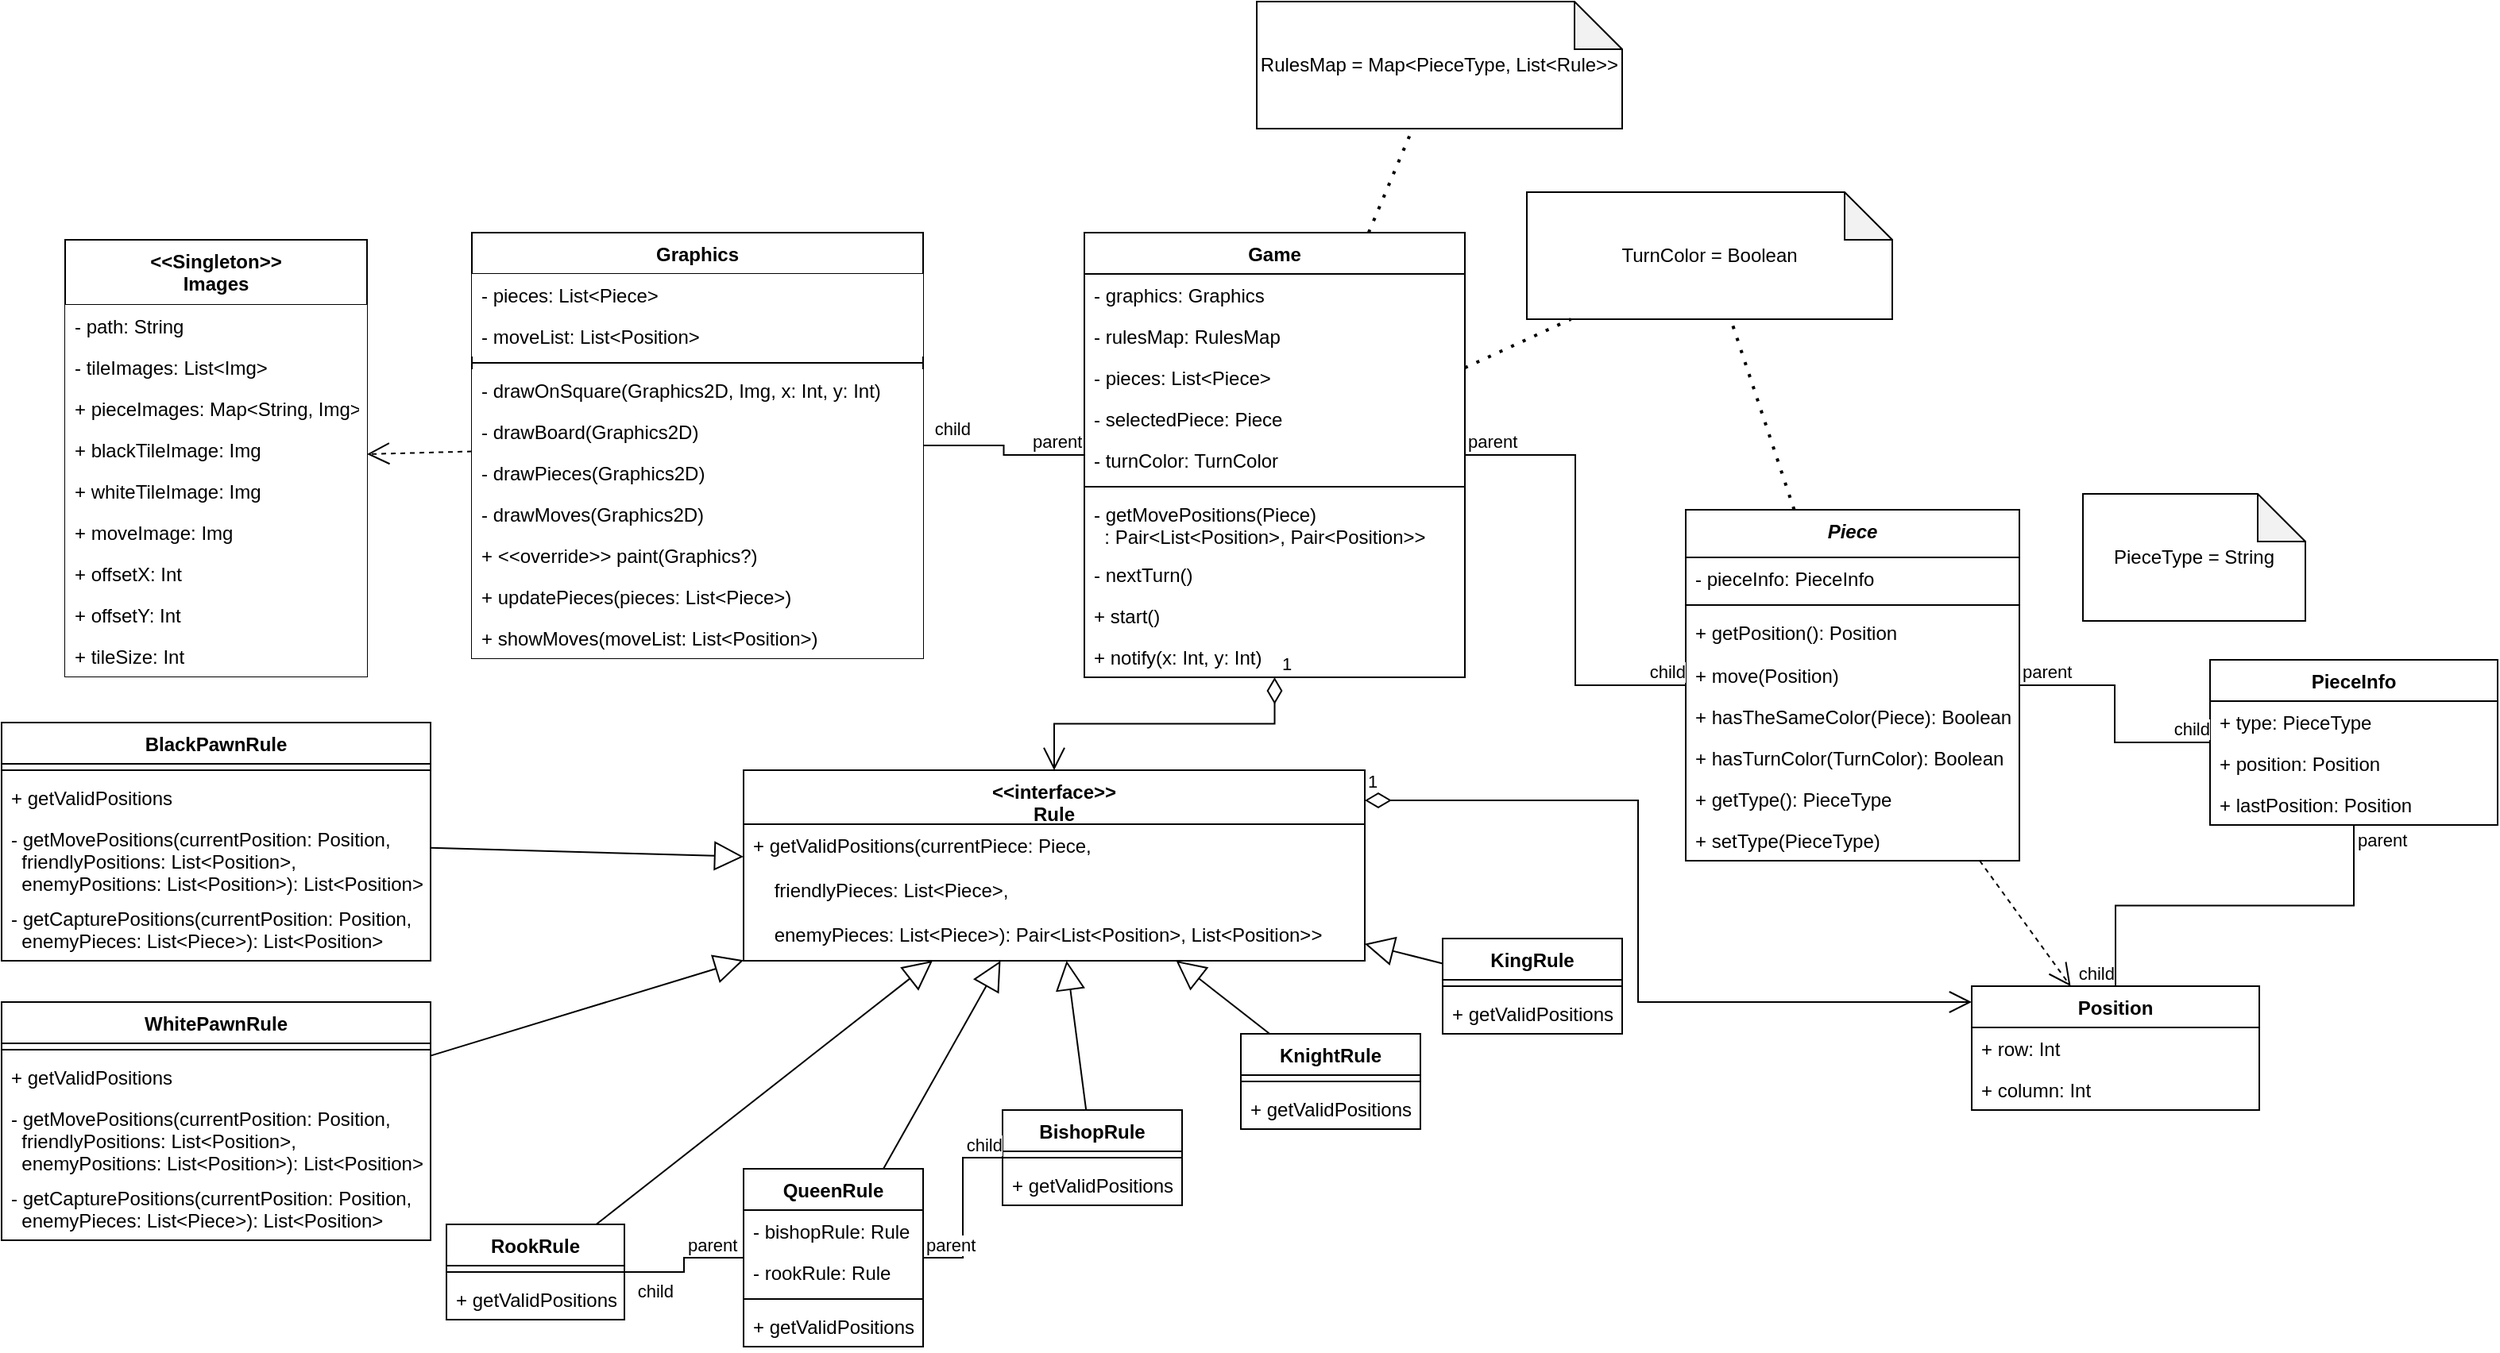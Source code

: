 <mxfile version="17.4.1"><diagram id="Jju06Y6F4AnBMDTPY5iO" name="Page-1"><mxGraphModel dx="3076" dy="1895" grid="1" gridSize="10" guides="1" tooltips="1" connect="1" arrows="1" fold="1" page="1" pageScale="1" pageWidth="827" pageHeight="1169" math="0" shadow="0"><root><mxCell id="0"/><mxCell id="1" parent="0"/><mxCell id="UzSQVhU6oi8lYEPNUgtp-1" value="Piece" style="swimlane;fontStyle=3;align=center;verticalAlign=top;childLayout=stackLayout;horizontal=1;startSize=30;horizontalStack=0;resizeParent=1;resizeParentMax=0;resizeLast=0;collapsible=1;marginBottom=0;" parent="1" vertex="1"><mxGeometry x="-210" y="170" width="210" height="221" as="geometry"/></mxCell><mxCell id="UzSQVhU6oi8lYEPNUgtp-5" value="- pieceInfo: PieceInfo" style="text;strokeColor=none;fillColor=none;align=left;verticalAlign=top;spacingLeft=4;spacingRight=4;overflow=hidden;rotatable=0;points=[[0,0.5],[1,0.5]];portConstraint=eastwest;" parent="UzSQVhU6oi8lYEPNUgtp-1" vertex="1"><mxGeometry y="30" width="210" height="26" as="geometry"/></mxCell><mxCell id="UzSQVhU6oi8lYEPNUgtp-3" value="" style="line;strokeWidth=1;fillColor=none;align=left;verticalAlign=middle;spacingTop=-1;spacingLeft=3;spacingRight=3;rotatable=0;labelPosition=right;points=[];portConstraint=eastwest;" parent="UzSQVhU6oi8lYEPNUgtp-1" vertex="1"><mxGeometry y="56" width="210" height="8" as="geometry"/></mxCell><mxCell id="UzSQVhU6oi8lYEPNUgtp-6" value="+ getPosition(): Position" style="text;strokeColor=none;fillColor=none;align=left;verticalAlign=top;spacingLeft=4;spacingRight=4;overflow=hidden;rotatable=0;points=[[0,0.5],[1,0.5]];portConstraint=eastwest;fontStyle=0" parent="UzSQVhU6oi8lYEPNUgtp-1" vertex="1"><mxGeometry y="64" width="210" height="27" as="geometry"/></mxCell><mxCell id="UzSQVhU6oi8lYEPNUgtp-54" value="+ move(Position)" style="text;strokeColor=none;fillColor=none;align=left;verticalAlign=top;spacingLeft=4;spacingRight=4;overflow=hidden;rotatable=0;points=[[0,0.5],[1,0.5]];portConstraint=eastwest;fontStyle=0" parent="UzSQVhU6oi8lYEPNUgtp-1" vertex="1"><mxGeometry y="91" width="210" height="26" as="geometry"/></mxCell><mxCell id="Yqv-ddxKnaNN2eg4x5Iw-1" value="+ hasTheSameColor(Piece): Boolean" style="text;strokeColor=none;fillColor=none;align=left;verticalAlign=top;spacingLeft=4;spacingRight=4;overflow=hidden;rotatable=0;points=[[0,0.5],[1,0.5]];portConstraint=eastwest;fontStyle=0" parent="UzSQVhU6oi8lYEPNUgtp-1" vertex="1"><mxGeometry y="117" width="210" height="26" as="geometry"/></mxCell><mxCell id="3jHMNA-RF7gxAoRmFO-n-1" value="+ hasTurnColor(TurnColor): Boolean" style="text;strokeColor=none;fillColor=none;align=left;verticalAlign=top;spacingLeft=4;spacingRight=4;overflow=hidden;rotatable=0;points=[[0,0.5],[1,0.5]];portConstraint=eastwest;fontStyle=0" parent="UzSQVhU6oi8lYEPNUgtp-1" vertex="1"><mxGeometry y="143" width="210" height="26" as="geometry"/></mxCell><mxCell id="0FcCcoyDk8L5bC7XMZjh-1" value="+ getType(): PieceType" style="text;strokeColor=none;fillColor=none;align=left;verticalAlign=top;spacingLeft=4;spacingRight=4;overflow=hidden;rotatable=0;points=[[0,0.5],[1,0.5]];portConstraint=eastwest;fontStyle=0" vertex="1" parent="UzSQVhU6oi8lYEPNUgtp-1"><mxGeometry y="169" width="210" height="26" as="geometry"/></mxCell><mxCell id="0FcCcoyDk8L5bC7XMZjh-2" value="+ setType(PieceType)" style="text;strokeColor=none;fillColor=none;align=left;verticalAlign=top;spacingLeft=4;spacingRight=4;overflow=hidden;rotatable=0;points=[[0,0.5],[1,0.5]];portConstraint=eastwest;fontStyle=0" vertex="1" parent="UzSQVhU6oi8lYEPNUgtp-1"><mxGeometry y="195" width="210" height="26" as="geometry"/></mxCell><mxCell id="UzSQVhU6oi8lYEPNUgtp-7" value="PieceInfo" style="swimlane;fontStyle=1;align=center;verticalAlign=top;childLayout=stackLayout;horizontal=1;startSize=26;horizontalStack=0;resizeParent=1;resizeParentMax=0;resizeLast=0;collapsible=1;marginBottom=0;" parent="1" vertex="1"><mxGeometry x="120" y="264.5" width="181" height="104" as="geometry"/></mxCell><mxCell id="UzSQVhU6oi8lYEPNUgtp-8" value="+ type: PieceType" style="text;strokeColor=none;fillColor=none;align=left;verticalAlign=top;spacingLeft=4;spacingRight=4;overflow=hidden;rotatable=0;points=[[0,0.5],[1,0.5]];portConstraint=eastwest;" parent="UzSQVhU6oi8lYEPNUgtp-7" vertex="1"><mxGeometry y="26" width="181" height="26" as="geometry"/></mxCell><mxCell id="UzSQVhU6oi8lYEPNUgtp-52" value="+ position: Position" style="text;strokeColor=none;fillColor=none;align=left;verticalAlign=top;spacingLeft=4;spacingRight=4;overflow=hidden;rotatable=0;points=[[0,0.5],[1,0.5]];portConstraint=eastwest;" parent="UzSQVhU6oi8lYEPNUgtp-7" vertex="1"><mxGeometry y="52" width="181" height="26" as="geometry"/></mxCell><mxCell id="3jHMNA-RF7gxAoRmFO-n-7" value="+ lastPosition: Position" style="text;strokeColor=none;fillColor=none;align=left;verticalAlign=top;spacingLeft=4;spacingRight=4;overflow=hidden;rotatable=0;points=[[0,0.5],[1,0.5]];portConstraint=eastwest;" parent="UzSQVhU6oi8lYEPNUgtp-7" vertex="1"><mxGeometry y="78" width="181" height="26" as="geometry"/></mxCell><mxCell id="UzSQVhU6oi8lYEPNUgtp-18" value="" style="endArrow=none;html=1;edgeStyle=orthogonalEdgeStyle;rounded=0;" parent="1" source="UzSQVhU6oi8lYEPNUgtp-1" target="UzSQVhU6oi8lYEPNUgtp-7" edge="1"><mxGeometry relative="1" as="geometry"><mxPoint x="-55" y="420" as="sourcePoint"/><mxPoint x="105" y="420" as="targetPoint"/></mxGeometry></mxCell><mxCell id="UzSQVhU6oi8lYEPNUgtp-19" value="parent" style="edgeLabel;resizable=0;html=1;align=left;verticalAlign=bottom;" parent="UzSQVhU6oi8lYEPNUgtp-18" connectable="0" vertex="1"><mxGeometry x="-1" relative="1" as="geometry"/></mxCell><mxCell id="UzSQVhU6oi8lYEPNUgtp-20" value="child" style="edgeLabel;resizable=0;html=1;align=right;verticalAlign=bottom;" parent="UzSQVhU6oi8lYEPNUgtp-18" connectable="0" vertex="1"><mxGeometry x="1" relative="1" as="geometry"/></mxCell><mxCell id="UzSQVhU6oi8lYEPNUgtp-55" value="&lt;&lt;interface&gt;&gt;&#xA;Rule" style="swimlane;fontStyle=1;align=center;verticalAlign=top;childLayout=stackLayout;horizontal=1;startSize=34;horizontalStack=0;resizeParent=1;resizeParentMax=0;resizeLast=0;collapsible=1;marginBottom=0;fillColor=default;" parent="1" vertex="1"><mxGeometry x="-803" y="334" width="391" height="120" as="geometry"/></mxCell><mxCell id="UzSQVhU6oi8lYEPNUgtp-58" value="+ getValidPositions(currentPiece: Piece, &#xA;&#xA;    friendlyPieces: List&lt;Piece&gt;, &#xA;&#xA;    enemyPieces: List&lt;Piece&gt;): Pair&lt;List&lt;Position&gt;, List&lt;Position&gt;&gt;    &#xA;&#xA;" style="text;strokeColor=none;fillColor=none;align=left;verticalAlign=top;spacingLeft=4;spacingRight=4;overflow=hidden;rotatable=0;points=[[0,0.5],[1,0.5]];portConstraint=eastwest;" parent="UzSQVhU6oi8lYEPNUgtp-55" vertex="1"><mxGeometry y="34" width="391" height="86" as="geometry"/></mxCell><mxCell id="UzSQVhU6oi8lYEPNUgtp-60" value="1" style="endArrow=open;html=1;endSize=12;startArrow=diamondThin;startSize=14;startFill=0;edgeStyle=orthogonalEdgeStyle;align=left;verticalAlign=bottom;rounded=0;" parent="1" source="UzSQVhU6oi8lYEPNUgtp-81" target="UzSQVhU6oi8lYEPNUgtp-55" edge="1"><mxGeometry x="-1" y="3" relative="1" as="geometry"><mxPoint x="155" y="369" as="sourcePoint"/><mxPoint x="34.0" y="369" as="targetPoint"/></mxGeometry></mxCell><mxCell id="UzSQVhU6oi8lYEPNUgtp-68" value="" style="endArrow=block;endSize=16;endFill=0;html=1;rounded=0;" parent="1" source="rzVgPV8hIVQrJYVCqpkg-44" target="UzSQVhU6oi8lYEPNUgtp-55" edge="1"><mxGeometry width="160" relative="1" as="geometry"><mxPoint x="-838" y="409.265" as="sourcePoint"/><mxPoint x="167.638" y="438" as="targetPoint"/></mxGeometry></mxCell><mxCell id="UzSQVhU6oi8lYEPNUgtp-69" value="RookRule" style="swimlane;fontStyle=1;align=center;verticalAlign=top;childLayout=stackLayout;horizontal=1;startSize=26;horizontalStack=0;resizeParent=1;resizeParentMax=0;resizeLast=0;collapsible=1;marginBottom=0;fillColor=default;" parent="1" vertex="1"><mxGeometry x="-990" y="620" width="112" height="60" as="geometry"/></mxCell><mxCell id="UzSQVhU6oi8lYEPNUgtp-70" value="" style="line;strokeWidth=1;fillColor=none;align=left;verticalAlign=middle;spacingTop=-1;spacingLeft=3;spacingRight=3;rotatable=0;labelPosition=right;points=[];portConstraint=eastwest;" parent="UzSQVhU6oi8lYEPNUgtp-69" vertex="1"><mxGeometry y="26" width="112" height="8" as="geometry"/></mxCell><mxCell id="UzSQVhU6oi8lYEPNUgtp-71" value="+ getValidPositions" style="text;strokeColor=none;fillColor=none;align=left;verticalAlign=top;spacingLeft=4;spacingRight=4;overflow=hidden;rotatable=0;points=[[0,0.5],[1,0.5]];portConstraint=eastwest;" parent="UzSQVhU6oi8lYEPNUgtp-69" vertex="1"><mxGeometry y="34" width="112" height="26" as="geometry"/></mxCell><mxCell id="UzSQVhU6oi8lYEPNUgtp-72" value="" style="endArrow=block;endSize=16;endFill=0;html=1;rounded=0;" parent="1" source="UzSQVhU6oi8lYEPNUgtp-69" target="UzSQVhU6oi8lYEPNUgtp-55" edge="1"><mxGeometry width="160" relative="1" as="geometry"><mxPoint x="-663.617" y="510" as="sourcePoint"/><mxPoint x="-567.766" y="459" as="targetPoint"/></mxGeometry></mxCell><mxCell id="UzSQVhU6oi8lYEPNUgtp-73" value="KnightRule" style="swimlane;fontStyle=1;align=center;verticalAlign=top;childLayout=stackLayout;horizontal=1;startSize=26;horizontalStack=0;resizeParent=1;resizeParentMax=0;resizeLast=0;collapsible=1;marginBottom=0;fillColor=default;" parent="1" vertex="1"><mxGeometry x="-490" y="500" width="113" height="60" as="geometry"/></mxCell><mxCell id="UzSQVhU6oi8lYEPNUgtp-74" value="" style="line;strokeWidth=1;fillColor=none;align=left;verticalAlign=middle;spacingTop=-1;spacingLeft=3;spacingRight=3;rotatable=0;labelPosition=right;points=[];portConstraint=eastwest;" parent="UzSQVhU6oi8lYEPNUgtp-73" vertex="1"><mxGeometry y="26" width="113" height="8" as="geometry"/></mxCell><mxCell id="UzSQVhU6oi8lYEPNUgtp-75" value="+ getValidPositions" style="text;strokeColor=none;fillColor=none;align=left;verticalAlign=top;spacingLeft=4;spacingRight=4;overflow=hidden;rotatable=0;points=[[0,0.5],[1,0.5]];portConstraint=eastwest;" parent="UzSQVhU6oi8lYEPNUgtp-73" vertex="1"><mxGeometry y="34" width="113" height="26" as="geometry"/></mxCell><mxCell id="UzSQVhU6oi8lYEPNUgtp-76" value="" style="endArrow=block;endSize=16;endFill=0;html=1;rounded=0;" parent="1" source="UzSQVhU6oi8lYEPNUgtp-73" target="UzSQVhU6oi8lYEPNUgtp-55" edge="1"><mxGeometry width="160" relative="1" as="geometry"><mxPoint x="-514.043" y="510" as="sourcePoint"/><mxPoint x="-486.915" y="459" as="targetPoint"/></mxGeometry></mxCell><mxCell id="UzSQVhU6oi8lYEPNUgtp-77" value="BishopRule" style="swimlane;fontStyle=1;align=center;verticalAlign=top;childLayout=stackLayout;horizontal=1;startSize=26;horizontalStack=0;resizeParent=1;resizeParentMax=0;resizeLast=0;collapsible=1;marginBottom=0;fillColor=default;" parent="1" vertex="1"><mxGeometry x="-640" y="548" width="113" height="60" as="geometry"/></mxCell><mxCell id="UzSQVhU6oi8lYEPNUgtp-78" value="" style="line;strokeWidth=1;fillColor=none;align=left;verticalAlign=middle;spacingTop=-1;spacingLeft=3;spacingRight=3;rotatable=0;labelPosition=right;points=[];portConstraint=eastwest;" parent="UzSQVhU6oi8lYEPNUgtp-77" vertex="1"><mxGeometry y="26" width="113" height="8" as="geometry"/></mxCell><mxCell id="UzSQVhU6oi8lYEPNUgtp-79" value="+ getValidPositions" style="text;strokeColor=none;fillColor=none;align=left;verticalAlign=top;spacingLeft=4;spacingRight=4;overflow=hidden;rotatable=0;points=[[0,0.5],[1,0.5]];portConstraint=eastwest;" parent="UzSQVhU6oi8lYEPNUgtp-77" vertex="1"><mxGeometry y="34" width="113" height="26" as="geometry"/></mxCell><mxCell id="UzSQVhU6oi8lYEPNUgtp-80" value="" style="endArrow=block;endSize=16;endFill=0;html=1;rounded=0;" parent="1" source="UzSQVhU6oi8lYEPNUgtp-77" target="UzSQVhU6oi8lYEPNUgtp-55" edge="1"><mxGeometry width="160" relative="1" as="geometry"><mxPoint x="-427.447" y="510" as="sourcePoint"/><mxPoint x="-440.106" y="459" as="targetPoint"/></mxGeometry></mxCell><mxCell id="UzSQVhU6oi8lYEPNUgtp-81" value="Game" style="swimlane;fontStyle=1;align=center;verticalAlign=top;childLayout=stackLayout;horizontal=1;startSize=26;horizontalStack=0;resizeParent=1;resizeParentMax=0;resizeLast=0;collapsible=1;marginBottom=0;fillColor=default;" parent="1" vertex="1"><mxGeometry x="-588.5" y="-4.5" width="239.5" height="280" as="geometry"/></mxCell><mxCell id="UzSQVhU6oi8lYEPNUgtp-82" value="- graphics: Graphics" style="text;strokeColor=none;fillColor=none;align=left;verticalAlign=top;spacingLeft=4;spacingRight=4;overflow=hidden;rotatable=0;points=[[0,0.5],[1,0.5]];portConstraint=eastwest;" parent="UzSQVhU6oi8lYEPNUgtp-81" vertex="1"><mxGeometry y="26" width="239.5" height="26" as="geometry"/></mxCell><mxCell id="UzSQVhU6oi8lYEPNUgtp-85" value="- rulesMap: RulesMap" style="text;strokeColor=none;fillColor=none;align=left;verticalAlign=top;spacingLeft=4;spacingRight=4;overflow=hidden;rotatable=0;points=[[0,0.5],[1,0.5]];portConstraint=eastwest;" parent="UzSQVhU6oi8lYEPNUgtp-81" vertex="1"><mxGeometry y="52" width="239.5" height="26" as="geometry"/></mxCell><mxCell id="UzSQVhU6oi8lYEPNUgtp-47" value="- pieces: List&lt;Piece&gt;" style="text;strokeColor=none;fillColor=none;align=left;verticalAlign=top;spacingLeft=4;spacingRight=4;overflow=hidden;rotatable=0;points=[[0,0.5],[1,0.5]];portConstraint=eastwest;" parent="UzSQVhU6oi8lYEPNUgtp-81" vertex="1"><mxGeometry y="78" width="239.5" height="26" as="geometry"/></mxCell><mxCell id="rzVgPV8hIVQrJYVCqpkg-57" value="- selectedPiece: Piece" style="text;strokeColor=none;fillColor=none;align=left;verticalAlign=top;spacingLeft=4;spacingRight=4;overflow=hidden;rotatable=0;points=[[0,0.5],[1,0.5]];portConstraint=eastwest;" parent="UzSQVhU6oi8lYEPNUgtp-81" vertex="1"><mxGeometry y="104" width="239.5" height="26" as="geometry"/></mxCell><mxCell id="3jHMNA-RF7gxAoRmFO-n-2" value="- turnColor: TurnColor" style="text;strokeColor=none;fillColor=none;align=left;verticalAlign=top;spacingLeft=4;spacingRight=4;overflow=hidden;rotatable=0;points=[[0,0.5],[1,0.5]];portConstraint=eastwest;" parent="UzSQVhU6oi8lYEPNUgtp-81" vertex="1"><mxGeometry y="130" width="239.5" height="26" as="geometry"/></mxCell><mxCell id="UzSQVhU6oi8lYEPNUgtp-83" value="" style="line;strokeWidth=1;fillColor=none;align=left;verticalAlign=middle;spacingTop=-1;spacingLeft=3;spacingRight=3;rotatable=0;labelPosition=right;points=[];portConstraint=eastwest;" parent="UzSQVhU6oi8lYEPNUgtp-81" vertex="1"><mxGeometry y="156" width="239.5" height="8" as="geometry"/></mxCell><mxCell id="UzSQVhU6oi8lYEPNUgtp-86" value="- getMovePositions(Piece)&#xA;  : Pair&lt;List&lt;Position&gt;, Pair&lt;Position&gt;&gt;&#xA;" style="text;strokeColor=none;fillColor=none;align=left;verticalAlign=top;spacingLeft=4;spacingRight=4;overflow=hidden;rotatable=0;points=[[0,0.5],[1,0.5]];portConstraint=eastwest;" parent="UzSQVhU6oi8lYEPNUgtp-81" vertex="1"><mxGeometry y="164" width="239.5" height="38" as="geometry"/></mxCell><mxCell id="UzSQVhU6oi8lYEPNUgtp-87" value="- nextTurn()" style="text;strokeColor=none;fillColor=none;align=left;verticalAlign=top;spacingLeft=4;spacingRight=4;overflow=hidden;rotatable=0;points=[[0,0.5],[1,0.5]];portConstraint=eastwest;" parent="UzSQVhU6oi8lYEPNUgtp-81" vertex="1"><mxGeometry y="202" width="239.5" height="26" as="geometry"/></mxCell><mxCell id="UzSQVhU6oi8lYEPNUgtp-84" value="+ start()" style="text;strokeColor=none;fillColor=none;align=left;verticalAlign=top;spacingLeft=4;spacingRight=4;overflow=hidden;rotatable=0;points=[[0,0.5],[1,0.5]];portConstraint=eastwest;" parent="UzSQVhU6oi8lYEPNUgtp-81" vertex="1"><mxGeometry y="228" width="239.5" height="26" as="geometry"/></mxCell><mxCell id="rzVgPV8hIVQrJYVCqpkg-58" value="+ notify(x: Int, y: Int)" style="text;strokeColor=none;fillColor=none;align=left;verticalAlign=top;spacingLeft=4;spacingRight=4;overflow=hidden;rotatable=0;points=[[0,0.5],[1,0.5]];portConstraint=eastwest;" parent="UzSQVhU6oi8lYEPNUgtp-81" vertex="1"><mxGeometry y="254" width="239.5" height="26" as="geometry"/></mxCell><mxCell id="UzSQVhU6oi8lYEPNUgtp-88" value="" style="endArrow=none;html=1;edgeStyle=orthogonalEdgeStyle;rounded=0;" parent="1" source="UzSQVhU6oi8lYEPNUgtp-81" target="UzSQVhU6oi8lYEPNUgtp-1" edge="1"><mxGeometry relative="1" as="geometry"><mxPoint x="365" y="376.0" as="sourcePoint"/><mxPoint x="480" y="376.0" as="targetPoint"/></mxGeometry></mxCell><mxCell id="UzSQVhU6oi8lYEPNUgtp-89" value="parent" style="edgeLabel;resizable=0;html=1;align=left;verticalAlign=bottom;" parent="UzSQVhU6oi8lYEPNUgtp-88" connectable="0" vertex="1"><mxGeometry x="-1" relative="1" as="geometry"/></mxCell><mxCell id="UzSQVhU6oi8lYEPNUgtp-90" value="child" style="edgeLabel;resizable=0;html=1;align=right;verticalAlign=bottom;" parent="UzSQVhU6oi8lYEPNUgtp-88" connectable="0" vertex="1"><mxGeometry x="1" relative="1" as="geometry"/></mxCell><mxCell id="pq-cP8ZAQj2STseEOS-E-3" value="RulesMap = Map&amp;lt;PieceType, List&amp;lt;Rule&amp;gt;&amp;gt;" style="shape=note;whiteSpace=wrap;html=1;backgroundOutline=1;darkOpacity=0.05;fillColor=default;" parent="1" vertex="1"><mxGeometry x="-480" y="-150" width="230" height="80" as="geometry"/></mxCell><mxCell id="pq-cP8ZAQj2STseEOS-E-6" value="Position" style="swimlane;fontStyle=1;align=center;verticalAlign=top;childLayout=stackLayout;horizontal=1;startSize=26;horizontalStack=0;resizeParent=1;resizeParentMax=0;resizeLast=0;collapsible=1;marginBottom=0;" parent="1" vertex="1"><mxGeometry x="-30" y="470" width="181" height="78" as="geometry"/></mxCell><mxCell id="pq-cP8ZAQj2STseEOS-E-8" value="+ row: Int" style="text;strokeColor=none;fillColor=none;align=left;verticalAlign=top;spacingLeft=4;spacingRight=4;overflow=hidden;rotatable=0;points=[[0,0.5],[1,0.5]];portConstraint=eastwest;" parent="pq-cP8ZAQj2STseEOS-E-6" vertex="1"><mxGeometry y="26" width="181" height="26" as="geometry"/></mxCell><mxCell id="pq-cP8ZAQj2STseEOS-E-9" value="+ column: Int" style="text;strokeColor=none;fillColor=none;align=left;verticalAlign=top;spacingLeft=4;spacingRight=4;overflow=hidden;rotatable=0;points=[[0,0.5],[1,0.5]];portConstraint=eastwest;" parent="pq-cP8ZAQj2STseEOS-E-6" vertex="1"><mxGeometry y="52" width="181" height="26" as="geometry"/></mxCell><mxCell id="pq-cP8ZAQj2STseEOS-E-10" value="" style="endArrow=none;html=1;edgeStyle=orthogonalEdgeStyle;rounded=0;" parent="1" source="UzSQVhU6oi8lYEPNUgtp-7" target="pq-cP8ZAQj2STseEOS-E-6" edge="1"><mxGeometry relative="1" as="geometry"><mxPoint x="10" y="326.5" as="sourcePoint"/><mxPoint x="130" y="326.5" as="targetPoint"/></mxGeometry></mxCell><mxCell id="pq-cP8ZAQj2STseEOS-E-11" value="parent" style="edgeLabel;resizable=0;html=1;align=left;verticalAlign=bottom;" parent="pq-cP8ZAQj2STseEOS-E-10" connectable="0" vertex="1"><mxGeometry x="-1" relative="1" as="geometry"><mxPoint y="18" as="offset"/></mxGeometry></mxCell><mxCell id="pq-cP8ZAQj2STseEOS-E-12" value="child" style="edgeLabel;resizable=0;html=1;align=right;verticalAlign=bottom;" parent="pq-cP8ZAQj2STseEOS-E-10" connectable="0" vertex="1"><mxGeometry x="1" relative="1" as="geometry"/></mxCell><mxCell id="pq-cP8ZAQj2STseEOS-E-13" value="" style="endArrow=open;endSize=12;dashed=1;html=1;rounded=0;" parent="1" source="UzSQVhU6oi8lYEPNUgtp-1" target="pq-cP8ZAQj2STseEOS-E-6" edge="1"><mxGeometry width="160" relative="1" as="geometry"><mxPoint x="-335.25" y="76.59" as="sourcePoint"/><mxPoint x="-260" y="52.453" as="targetPoint"/></mxGeometry></mxCell><mxCell id="pq-cP8ZAQj2STseEOS-E-14" value="1" style="endArrow=open;html=1;endSize=12;startArrow=diamondThin;startSize=14;startFill=0;edgeStyle=orthogonalEdgeStyle;align=left;verticalAlign=bottom;rounded=0;" parent="1" source="UzSQVhU6oi8lYEPNUgtp-55" target="pq-cP8ZAQj2STseEOS-E-6" edge="1"><mxGeometry x="-1" y="3" relative="1" as="geometry"><mxPoint x="-454.9" y="210" as="sourcePoint"/><mxPoint x="-455" y="303" as="targetPoint"/><Array as="points"><mxPoint x="-240" y="353"/><mxPoint x="-240" y="480"/></Array></mxGeometry></mxCell><mxCell id="pq-cP8ZAQj2STseEOS-E-15" value="PieceType = String" style="shape=note;whiteSpace=wrap;html=1;backgroundOutline=1;darkOpacity=0.05;fillColor=default;" parent="1" vertex="1"><mxGeometry x="40" y="160" width="140" height="80" as="geometry"/></mxCell><mxCell id="rzVgPV8hIVQrJYVCqpkg-1" value="Graphics" style="swimlane;fontStyle=1;align=center;verticalAlign=top;childLayout=stackLayout;horizontal=1;startSize=26;horizontalStack=0;resizeParent=1;resizeParentMax=0;resizeLast=0;collapsible=1;marginBottom=0;fillColor=#FFFFFF;" parent="1" vertex="1"><mxGeometry x="-974" y="-4.5" width="284" height="268" as="geometry"/></mxCell><mxCell id="rzVgPV8hIVQrJYVCqpkg-8" value="- pieces: List&lt;Piece&gt;" style="text;strokeColor=none;fillColor=default;align=left;verticalAlign=top;spacingLeft=4;spacingRight=4;overflow=hidden;rotatable=0;points=[[0,0.5],[1,0.5]];portConstraint=eastwest;" parent="rzVgPV8hIVQrJYVCqpkg-1" vertex="1"><mxGeometry y="26" width="284" height="26" as="geometry"/></mxCell><mxCell id="rzVgPV8hIVQrJYVCqpkg-25" value="- moveList: List&lt;Position&gt;" style="text;strokeColor=none;fillColor=default;align=left;verticalAlign=top;spacingLeft=4;spacingRight=4;overflow=hidden;rotatable=0;points=[[0,0.5],[1,0.5]];portConstraint=eastwest;" parent="rzVgPV8hIVQrJYVCqpkg-1" vertex="1"><mxGeometry y="52" width="284" height="26" as="geometry"/></mxCell><mxCell id="rzVgPV8hIVQrJYVCqpkg-3" value="" style="line;strokeWidth=1;fillColor=default;align=left;verticalAlign=middle;spacingTop=-1;spacingLeft=3;spacingRight=3;rotatable=0;labelPosition=right;points=[];portConstraint=eastwest;" parent="rzVgPV8hIVQrJYVCqpkg-1" vertex="1"><mxGeometry y="78" width="284" height="8" as="geometry"/></mxCell><mxCell id="rzVgPV8hIVQrJYVCqpkg-17" value="- drawOnSquare(Graphics2D, Img, x: Int, y: Int)" style="text;strokeColor=none;fillColor=default;align=left;verticalAlign=top;spacingLeft=4;spacingRight=4;overflow=hidden;rotatable=0;points=[[0,0.5],[1,0.5]];portConstraint=eastwest;" parent="rzVgPV8hIVQrJYVCqpkg-1" vertex="1"><mxGeometry y="86" width="284" height="26" as="geometry"/></mxCell><mxCell id="rzVgPV8hIVQrJYVCqpkg-18" value="- drawBoard(Graphics2D)&#xA;" style="text;strokeColor=none;fillColor=default;align=left;verticalAlign=top;spacingLeft=4;spacingRight=4;overflow=hidden;rotatable=0;points=[[0,0.5],[1,0.5]];portConstraint=eastwest;" parent="rzVgPV8hIVQrJYVCqpkg-1" vertex="1"><mxGeometry y="112" width="284" height="26" as="geometry"/></mxCell><mxCell id="rzVgPV8hIVQrJYVCqpkg-19" value="- drawPieces(Graphics2D)" style="text;strokeColor=none;fillColor=default;align=left;verticalAlign=top;spacingLeft=4;spacingRight=4;overflow=hidden;rotatable=0;points=[[0,0.5],[1,0.5]];portConstraint=eastwest;" parent="rzVgPV8hIVQrJYVCqpkg-1" vertex="1"><mxGeometry y="138" width="284" height="26" as="geometry"/></mxCell><mxCell id="rzVgPV8hIVQrJYVCqpkg-20" value="- drawMoves(Graphics2D)" style="text;strokeColor=none;fillColor=default;align=left;verticalAlign=top;spacingLeft=4;spacingRight=4;overflow=hidden;rotatable=0;points=[[0,0.5],[1,0.5]];portConstraint=eastwest;" parent="rzVgPV8hIVQrJYVCqpkg-1" vertex="1"><mxGeometry y="164" width="284" height="26" as="geometry"/></mxCell><mxCell id="rzVgPV8hIVQrJYVCqpkg-24" value="+ &lt;&lt;override&gt;&gt; paint(Graphics?)" style="text;strokeColor=none;fillColor=default;align=left;verticalAlign=top;spacingLeft=4;spacingRight=4;overflow=hidden;rotatable=0;points=[[0,0.5],[1,0.5]];portConstraint=eastwest;" parent="rzVgPV8hIVQrJYVCqpkg-1" vertex="1"><mxGeometry y="190" width="284" height="26" as="geometry"/></mxCell><mxCell id="rzVgPV8hIVQrJYVCqpkg-49" value="+ updatePieces(pieces: List&lt;Piece&gt;)" style="text;strokeColor=none;fillColor=default;align=left;verticalAlign=top;spacingLeft=4;spacingRight=4;overflow=hidden;rotatable=0;points=[[0,0.5],[1,0.5]];portConstraint=eastwest;" parent="rzVgPV8hIVQrJYVCqpkg-1" vertex="1"><mxGeometry y="216" width="284" height="26" as="geometry"/></mxCell><mxCell id="rzVgPV8hIVQrJYVCqpkg-50" value="+ showMoves(moveList: List&lt;Position&gt;)" style="text;strokeColor=none;fillColor=default;align=left;verticalAlign=top;spacingLeft=4;spacingRight=4;overflow=hidden;rotatable=0;points=[[0,0.5],[1,0.5]];portConstraint=eastwest;" parent="rzVgPV8hIVQrJYVCqpkg-1" vertex="1"><mxGeometry y="242" width="284" height="26" as="geometry"/></mxCell><mxCell id="rzVgPV8hIVQrJYVCqpkg-9" value="&lt;&lt;Singleton&gt;&gt;&#xA;Images" style="swimlane;fontStyle=1;align=center;verticalAlign=top;childLayout=stackLayout;horizontal=1;startSize=41;horizontalStack=0;resizeParent=1;resizeParentMax=0;resizeLast=0;collapsible=1;marginBottom=0;fillColor=default;" parent="1" vertex="1"><mxGeometry x="-1230" width="190" height="275" as="geometry"/></mxCell><mxCell id="rzVgPV8hIVQrJYVCqpkg-52" value="- path: String" style="text;strokeColor=none;fillColor=default;align=left;verticalAlign=top;spacingLeft=4;spacingRight=4;overflow=hidden;rotatable=0;points=[[0,0.5],[1,0.5]];portConstraint=eastwest;" parent="rzVgPV8hIVQrJYVCqpkg-9" vertex="1"><mxGeometry y="41" width="190" height="26" as="geometry"/></mxCell><mxCell id="rzVgPV8hIVQrJYVCqpkg-51" value="- tileImages: List&lt;Img&gt;" style="text;strokeColor=none;fillColor=default;align=left;verticalAlign=top;spacingLeft=4;spacingRight=4;overflow=hidden;rotatable=0;points=[[0,0.5],[1,0.5]];portConstraint=eastwest;" parent="rzVgPV8hIVQrJYVCqpkg-9" vertex="1"><mxGeometry y="67" width="190" height="26" as="geometry"/></mxCell><mxCell id="rzVgPV8hIVQrJYVCqpkg-2" value="+ pieceImages: Map&lt;String, Img&gt;" style="text;strokeColor=none;fillColor=default;align=left;verticalAlign=top;spacingLeft=4;spacingRight=4;overflow=hidden;rotatable=0;points=[[0,0.5],[1,0.5]];portConstraint=eastwest;" parent="rzVgPV8hIVQrJYVCqpkg-9" vertex="1"><mxGeometry y="93" width="190" height="26" as="geometry"/></mxCell><mxCell id="rzVgPV8hIVQrJYVCqpkg-5" value="+ blackTileImage: Img" style="text;strokeColor=none;fillColor=default;align=left;verticalAlign=top;spacingLeft=4;spacingRight=4;overflow=hidden;rotatable=0;points=[[0,0.5],[1,0.5]];portConstraint=eastwest;" parent="rzVgPV8hIVQrJYVCqpkg-9" vertex="1"><mxGeometry y="119" width="190" height="26" as="geometry"/></mxCell><mxCell id="rzVgPV8hIVQrJYVCqpkg-14" value="+ whiteTileImage: Img" style="text;strokeColor=none;fillColor=default;align=left;verticalAlign=top;spacingLeft=4;spacingRight=4;overflow=hidden;rotatable=0;points=[[0,0.5],[1,0.5]];portConstraint=eastwest;" parent="rzVgPV8hIVQrJYVCqpkg-9" vertex="1"><mxGeometry y="145" width="190" height="26" as="geometry"/></mxCell><mxCell id="rzVgPV8hIVQrJYVCqpkg-15" value="+ moveImage: Img" style="text;strokeColor=none;fillColor=default;align=left;verticalAlign=top;spacingLeft=4;spacingRight=4;overflow=hidden;rotatable=0;points=[[0,0.5],[1,0.5]];portConstraint=eastwest;" parent="rzVgPV8hIVQrJYVCqpkg-9" vertex="1"><mxGeometry y="171" width="190" height="26" as="geometry"/></mxCell><mxCell id="rzVgPV8hIVQrJYVCqpkg-54" value="+ offsetX: Int" style="text;strokeColor=none;fillColor=default;align=left;verticalAlign=top;spacingLeft=4;spacingRight=4;overflow=hidden;rotatable=0;points=[[0,0.5],[1,0.5]];portConstraint=eastwest;" parent="rzVgPV8hIVQrJYVCqpkg-9" vertex="1"><mxGeometry y="197" width="190" height="26" as="geometry"/></mxCell><mxCell id="rzVgPV8hIVQrJYVCqpkg-55" value="+ offsetY: Int" style="text;strokeColor=none;fillColor=default;align=left;verticalAlign=top;spacingLeft=4;spacingRight=4;overflow=hidden;rotatable=0;points=[[0,0.5],[1,0.5]];portConstraint=eastwest;" parent="rzVgPV8hIVQrJYVCqpkg-9" vertex="1"><mxGeometry y="223" width="190" height="26" as="geometry"/></mxCell><mxCell id="rzVgPV8hIVQrJYVCqpkg-56" value="+ tileSize: Int" style="text;strokeColor=none;fillColor=default;align=left;verticalAlign=top;spacingLeft=4;spacingRight=4;overflow=hidden;rotatable=0;points=[[0,0.5],[1,0.5]];portConstraint=eastwest;" parent="rzVgPV8hIVQrJYVCqpkg-9" vertex="1"><mxGeometry y="249" width="190" height="26" as="geometry"/></mxCell><mxCell id="rzVgPV8hIVQrJYVCqpkg-16" value="" style="endArrow=open;endSize=12;dashed=1;html=1;rounded=0;" parent="1" source="rzVgPV8hIVQrJYVCqpkg-1" target="rzVgPV8hIVQrJYVCqpkg-9" edge="1"><mxGeometry width="160" relative="1" as="geometry"><mxPoint x="-335.25" y="76.59" as="sourcePoint"/><mxPoint x="-260" y="52.453" as="targetPoint"/></mxGeometry></mxCell><mxCell id="rzVgPV8hIVQrJYVCqpkg-27" value="" style="endArrow=none;html=1;edgeStyle=orthogonalEdgeStyle;rounded=0;" parent="1" source="UzSQVhU6oi8lYEPNUgtp-81" target="rzVgPV8hIVQrJYVCqpkg-1" edge="1"><mxGeometry relative="1" as="geometry"><mxPoint x="130" y="313.5" as="sourcePoint"/><mxPoint x="10" y="326.5" as="targetPoint"/></mxGeometry></mxCell><mxCell id="rzVgPV8hIVQrJYVCqpkg-28" value="parent" style="edgeLabel;resizable=0;html=1;align=left;verticalAlign=bottom;" parent="rzVgPV8hIVQrJYVCqpkg-27" connectable="0" vertex="1"><mxGeometry x="-1" relative="1" as="geometry"><mxPoint x="-35" as="offset"/></mxGeometry></mxCell><mxCell id="rzVgPV8hIVQrJYVCqpkg-29" value="child" style="edgeLabel;resizable=0;html=1;align=right;verticalAlign=bottom;" parent="rzVgPV8hIVQrJYVCqpkg-27" connectable="0" vertex="1"><mxGeometry x="1" relative="1" as="geometry"><mxPoint x="30" y="-2" as="offset"/></mxGeometry></mxCell><mxCell id="rzVgPV8hIVQrJYVCqpkg-30" value="QueenRule" style="swimlane;fontStyle=1;align=center;verticalAlign=top;childLayout=stackLayout;horizontal=1;startSize=26;horizontalStack=0;resizeParent=1;resizeParentMax=0;resizeLast=0;collapsible=1;marginBottom=0;fillColor=default;" parent="1" vertex="1"><mxGeometry x="-803" y="585" width="113" height="112" as="geometry"/></mxCell><mxCell id="rzVgPV8hIVQrJYVCqpkg-32" value="- bishopRule: Rule" style="text;strokeColor=none;fillColor=none;align=left;verticalAlign=top;spacingLeft=4;spacingRight=4;overflow=hidden;rotatable=0;points=[[0,0.5],[1,0.5]];portConstraint=eastwest;" parent="rzVgPV8hIVQrJYVCqpkg-30" vertex="1"><mxGeometry y="26" width="113" height="26" as="geometry"/></mxCell><mxCell id="sMbJSOGYXQnsgTTFZzCo-4" value="- rookRule: Rule" style="text;strokeColor=none;fillColor=none;align=left;verticalAlign=top;spacingLeft=4;spacingRight=4;overflow=hidden;rotatable=0;points=[[0,0.5],[1,0.5]];portConstraint=eastwest;" parent="rzVgPV8hIVQrJYVCqpkg-30" vertex="1"><mxGeometry y="52" width="113" height="26" as="geometry"/></mxCell><mxCell id="rzVgPV8hIVQrJYVCqpkg-31" value="" style="line;strokeWidth=1;fillColor=none;align=left;verticalAlign=middle;spacingTop=-1;spacingLeft=3;spacingRight=3;rotatable=0;labelPosition=right;points=[];portConstraint=eastwest;" parent="rzVgPV8hIVQrJYVCqpkg-30" vertex="1"><mxGeometry y="78" width="113" height="8" as="geometry"/></mxCell><mxCell id="sMbJSOGYXQnsgTTFZzCo-3" value="+ getValidPositions" style="text;strokeColor=none;fillColor=none;align=left;verticalAlign=top;spacingLeft=4;spacingRight=4;overflow=hidden;rotatable=0;points=[[0,0.5],[1,0.5]];portConstraint=eastwest;" parent="rzVgPV8hIVQrJYVCqpkg-30" vertex="1"><mxGeometry y="86" width="113" height="26" as="geometry"/></mxCell><mxCell id="rzVgPV8hIVQrJYVCqpkg-33" value="KingRule" style="swimlane;fontStyle=1;align=center;verticalAlign=top;childLayout=stackLayout;horizontal=1;startSize=26;horizontalStack=0;resizeParent=1;resizeParentMax=0;resizeLast=0;collapsible=1;marginBottom=0;fillColor=default;" parent="1" vertex="1"><mxGeometry x="-363" y="440" width="113" height="60" as="geometry"/></mxCell><mxCell id="rzVgPV8hIVQrJYVCqpkg-34" value="" style="line;strokeWidth=1;fillColor=none;align=left;verticalAlign=middle;spacingTop=-1;spacingLeft=3;spacingRight=3;rotatable=0;labelPosition=right;points=[];portConstraint=eastwest;" parent="rzVgPV8hIVQrJYVCqpkg-33" vertex="1"><mxGeometry y="26" width="113" height="8" as="geometry"/></mxCell><mxCell id="rzVgPV8hIVQrJYVCqpkg-35" value="+ getValidPositions" style="text;strokeColor=none;fillColor=none;align=left;verticalAlign=top;spacingLeft=4;spacingRight=4;overflow=hidden;rotatable=0;points=[[0,0.5],[1,0.5]];portConstraint=eastwest;" parent="rzVgPV8hIVQrJYVCqpkg-33" vertex="1"><mxGeometry y="34" width="113" height="26" as="geometry"/></mxCell><mxCell id="rzVgPV8hIVQrJYVCqpkg-36" value="" style="endArrow=block;endSize=16;endFill=0;html=1;rounded=0;" parent="1" source="rzVgPV8hIVQrJYVCqpkg-30" target="UzSQVhU6oi8lYEPNUgtp-55" edge="1"><mxGeometry width="160" relative="1" as="geometry"><mxPoint x="-647.635" y="489.0" as="sourcePoint"/><mxPoint x="-546.731" y="423" as="targetPoint"/></mxGeometry></mxCell><mxCell id="rzVgPV8hIVQrJYVCqpkg-37" value="" style="endArrow=block;endSize=16;endFill=0;html=1;rounded=0;" parent="1" source="rzVgPV8hIVQrJYVCqpkg-33" target="UzSQVhU6oi8lYEPNUgtp-55" edge="1"><mxGeometry width="160" relative="1" as="geometry"><mxPoint x="-534.558" y="489.0" as="sourcePoint"/><mxPoint x="-492.885" y="423" as="targetPoint"/></mxGeometry></mxCell><mxCell id="rzVgPV8hIVQrJYVCqpkg-38" value="BlackPawnRule" style="swimlane;fontStyle=1;align=center;verticalAlign=top;childLayout=stackLayout;horizontal=1;startSize=26;horizontalStack=0;resizeParent=1;resizeParentMax=0;resizeLast=0;collapsible=1;marginBottom=0;fillColor=default;" parent="1" vertex="1"><mxGeometry x="-1270" y="304" width="270" height="150" as="geometry"/></mxCell><mxCell id="rzVgPV8hIVQrJYVCqpkg-39" value="" style="line;strokeWidth=1;fillColor=none;align=left;verticalAlign=middle;spacingTop=-1;spacingLeft=3;spacingRight=3;rotatable=0;labelPosition=right;points=[];portConstraint=eastwest;" parent="rzVgPV8hIVQrJYVCqpkg-38" vertex="1"><mxGeometry y="26" width="270" height="8" as="geometry"/></mxCell><mxCell id="rzVgPV8hIVQrJYVCqpkg-40" value="+ getValidPositions" style="text;strokeColor=none;fillColor=none;align=left;verticalAlign=top;spacingLeft=4;spacingRight=4;overflow=hidden;rotatable=0;points=[[0,0.5],[1,0.5]];portConstraint=eastwest;" parent="rzVgPV8hIVQrJYVCqpkg-38" vertex="1"><mxGeometry y="34" width="270" height="26" as="geometry"/></mxCell><mxCell id="rzVgPV8hIVQrJYVCqpkg-42" value="- getMovePositions(currentPosition: Position,&#xA;  friendlyPositions: List&lt;Position&gt;,&#xA;  enemyPositions: List&lt;Position&gt;): List&lt;Position&gt;&#xA;" style="text;strokeColor=none;fillColor=none;align=left;verticalAlign=top;spacingLeft=4;spacingRight=4;overflow=hidden;rotatable=0;points=[[0,0.5],[1,0.5]];portConstraint=eastwest;" parent="rzVgPV8hIVQrJYVCqpkg-38" vertex="1"><mxGeometry y="60" width="270" height="50" as="geometry"/></mxCell><mxCell id="rzVgPV8hIVQrJYVCqpkg-43" value="- getCapturePositions(currentPosition: Position,&#xA;  enemyPieces: List&lt;Piece&gt;): List&lt;Position&gt;&#xA;" style="text;strokeColor=none;fillColor=none;align=left;verticalAlign=top;spacingLeft=4;spacingRight=4;overflow=hidden;rotatable=0;points=[[0,0.5],[1,0.5]];portConstraint=eastwest;" parent="rzVgPV8hIVQrJYVCqpkg-38" vertex="1"><mxGeometry y="110" width="270" height="40" as="geometry"/></mxCell><mxCell id="rzVgPV8hIVQrJYVCqpkg-41" value="" style="endArrow=block;endSize=16;endFill=0;html=1;rounded=0;" parent="1" source="rzVgPV8hIVQrJYVCqpkg-38" target="UzSQVhU6oi8lYEPNUgtp-55" edge="1"><mxGeometry width="160" relative="1" as="geometry"><mxPoint x="-828" y="418.596" as="sourcePoint"/><mxPoint x="-730" y="398.638" as="targetPoint"/></mxGeometry></mxCell><mxCell id="rzVgPV8hIVQrJYVCqpkg-44" value="WhitePawnRule" style="swimlane;fontStyle=1;align=center;verticalAlign=top;childLayout=stackLayout;horizontal=1;startSize=26;horizontalStack=0;resizeParent=1;resizeParentMax=0;resizeLast=0;collapsible=1;marginBottom=0;fillColor=default;" parent="1" vertex="1"><mxGeometry x="-1270" y="480" width="270" height="150" as="geometry"/></mxCell><mxCell id="rzVgPV8hIVQrJYVCqpkg-45" value="" style="line;strokeWidth=1;fillColor=none;align=left;verticalAlign=middle;spacingTop=-1;spacingLeft=3;spacingRight=3;rotatable=0;labelPosition=right;points=[];portConstraint=eastwest;" parent="rzVgPV8hIVQrJYVCqpkg-44" vertex="1"><mxGeometry y="26" width="270" height="8" as="geometry"/></mxCell><mxCell id="rzVgPV8hIVQrJYVCqpkg-46" value="+ getValidPositions" style="text;strokeColor=none;fillColor=none;align=left;verticalAlign=top;spacingLeft=4;spacingRight=4;overflow=hidden;rotatable=0;points=[[0,0.5],[1,0.5]];portConstraint=eastwest;" parent="rzVgPV8hIVQrJYVCqpkg-44" vertex="1"><mxGeometry y="34" width="270" height="26" as="geometry"/></mxCell><mxCell id="rzVgPV8hIVQrJYVCqpkg-47" value="- getMovePositions(currentPosition: Position,&#xA;  friendlyPositions: List&lt;Position&gt;,&#xA;  enemyPositions: List&lt;Position&gt;): List&lt;Position&gt;&#xA;" style="text;strokeColor=none;fillColor=none;align=left;verticalAlign=top;spacingLeft=4;spacingRight=4;overflow=hidden;rotatable=0;points=[[0,0.5],[1,0.5]];portConstraint=eastwest;" parent="rzVgPV8hIVQrJYVCqpkg-44" vertex="1"><mxGeometry y="60" width="270" height="50" as="geometry"/></mxCell><mxCell id="rzVgPV8hIVQrJYVCqpkg-48" value="- getCapturePositions(currentPosition: Position,&#xA;  enemyPieces: List&lt;Piece&gt;): List&lt;Position&gt;&#xA;" style="text;strokeColor=none;fillColor=none;align=left;verticalAlign=top;spacingLeft=4;spacingRight=4;overflow=hidden;rotatable=0;points=[[0,0.5],[1,0.5]];portConstraint=eastwest;" parent="rzVgPV8hIVQrJYVCqpkg-44" vertex="1"><mxGeometry y="110" width="270" height="40" as="geometry"/></mxCell><mxCell id="sMbJSOGYXQnsgTTFZzCo-5" value="" style="endArrow=none;html=1;edgeStyle=orthogonalEdgeStyle;rounded=0;" parent="1" source="rzVgPV8hIVQrJYVCqpkg-30" target="UzSQVhU6oi8lYEPNUgtp-77" edge="1"><mxGeometry relative="1" as="geometry"><mxPoint x="-339" y="132.5" as="sourcePoint"/><mxPoint x="-95" y="260" as="targetPoint"/></mxGeometry></mxCell><mxCell id="sMbJSOGYXQnsgTTFZzCo-6" value="parent" style="edgeLabel;resizable=0;html=1;align=left;verticalAlign=bottom;" parent="sMbJSOGYXQnsgTTFZzCo-5" connectable="0" vertex="1"><mxGeometry x="-1" relative="1" as="geometry"/></mxCell><mxCell id="sMbJSOGYXQnsgTTFZzCo-7" value="child" style="edgeLabel;resizable=0;html=1;align=right;verticalAlign=bottom;" parent="sMbJSOGYXQnsgTTFZzCo-5" connectable="0" vertex="1"><mxGeometry x="1" relative="1" as="geometry"/></mxCell><mxCell id="sMbJSOGYXQnsgTTFZzCo-8" value="" style="endArrow=none;html=1;edgeStyle=orthogonalEdgeStyle;rounded=0;" parent="1" source="rzVgPV8hIVQrJYVCqpkg-30" target="UzSQVhU6oi8lYEPNUgtp-69" edge="1"><mxGeometry relative="1" as="geometry"><mxPoint x="-680" y="651" as="sourcePoint"/><mxPoint x="-630" y="588" as="targetPoint"/></mxGeometry></mxCell><mxCell id="sMbJSOGYXQnsgTTFZzCo-9" value="parent" style="edgeLabel;resizable=0;html=1;align=left;verticalAlign=bottom;" parent="sMbJSOGYXQnsgTTFZzCo-8" connectable="0" vertex="1"><mxGeometry x="-1" relative="1" as="geometry"><mxPoint x="-37" as="offset"/></mxGeometry></mxCell><mxCell id="sMbJSOGYXQnsgTTFZzCo-10" value="child" style="edgeLabel;resizable=0;html=1;align=right;verticalAlign=bottom;" parent="sMbJSOGYXQnsgTTFZzCo-8" connectable="0" vertex="1"><mxGeometry x="1" relative="1" as="geometry"><mxPoint x="31" y="20" as="offset"/></mxGeometry></mxCell><mxCell id="3jHMNA-RF7gxAoRmFO-n-3" value="TurnColor = Boolean" style="shape=note;whiteSpace=wrap;html=1;backgroundOutline=1;darkOpacity=0.05;fillColor=default;" parent="1" vertex="1"><mxGeometry x="-310" y="-30" width="230" height="80" as="geometry"/></mxCell><mxCell id="0FcCcoyDk8L5bC7XMZjh-7" value="" style="endArrow=none;dashed=1;html=1;dashPattern=1 3;strokeWidth=2;rounded=0;" edge="1" parent="1" source="UzSQVhU6oi8lYEPNUgtp-1" target="3jHMNA-RF7gxAoRmFO-n-3"><mxGeometry width="50" height="50" relative="1" as="geometry"><mxPoint x="233.625" y="274.5" as="sourcePoint"/><mxPoint x="249.904" y="210" as="targetPoint"/></mxGeometry></mxCell><mxCell id="0FcCcoyDk8L5bC7XMZjh-8" value="" style="endArrow=none;dashed=1;html=1;dashPattern=1 3;strokeWidth=2;rounded=0;" edge="1" parent="1" source="UzSQVhU6oi8lYEPNUgtp-81" target="3jHMNA-RF7gxAoRmFO-n-3"><mxGeometry width="50" height="50" relative="1" as="geometry"><mxPoint x="-131.765" y="180" as="sourcePoint"/><mxPoint x="-171.691" y="60" as="targetPoint"/></mxGeometry></mxCell><mxCell id="0FcCcoyDk8L5bC7XMZjh-9" value="" style="endArrow=none;dashed=1;html=1;dashPattern=1 3;strokeWidth=2;rounded=0;" edge="1" parent="1" source="UzSQVhU6oi8lYEPNUgtp-81" target="pq-cP8ZAQj2STseEOS-E-3"><mxGeometry width="50" height="50" relative="1" as="geometry"><mxPoint x="-339" y="90.601" as="sourcePoint"/><mxPoint x="-272.251" y="60" as="targetPoint"/></mxGeometry></mxCell></root></mxGraphModel></diagram></mxfile>